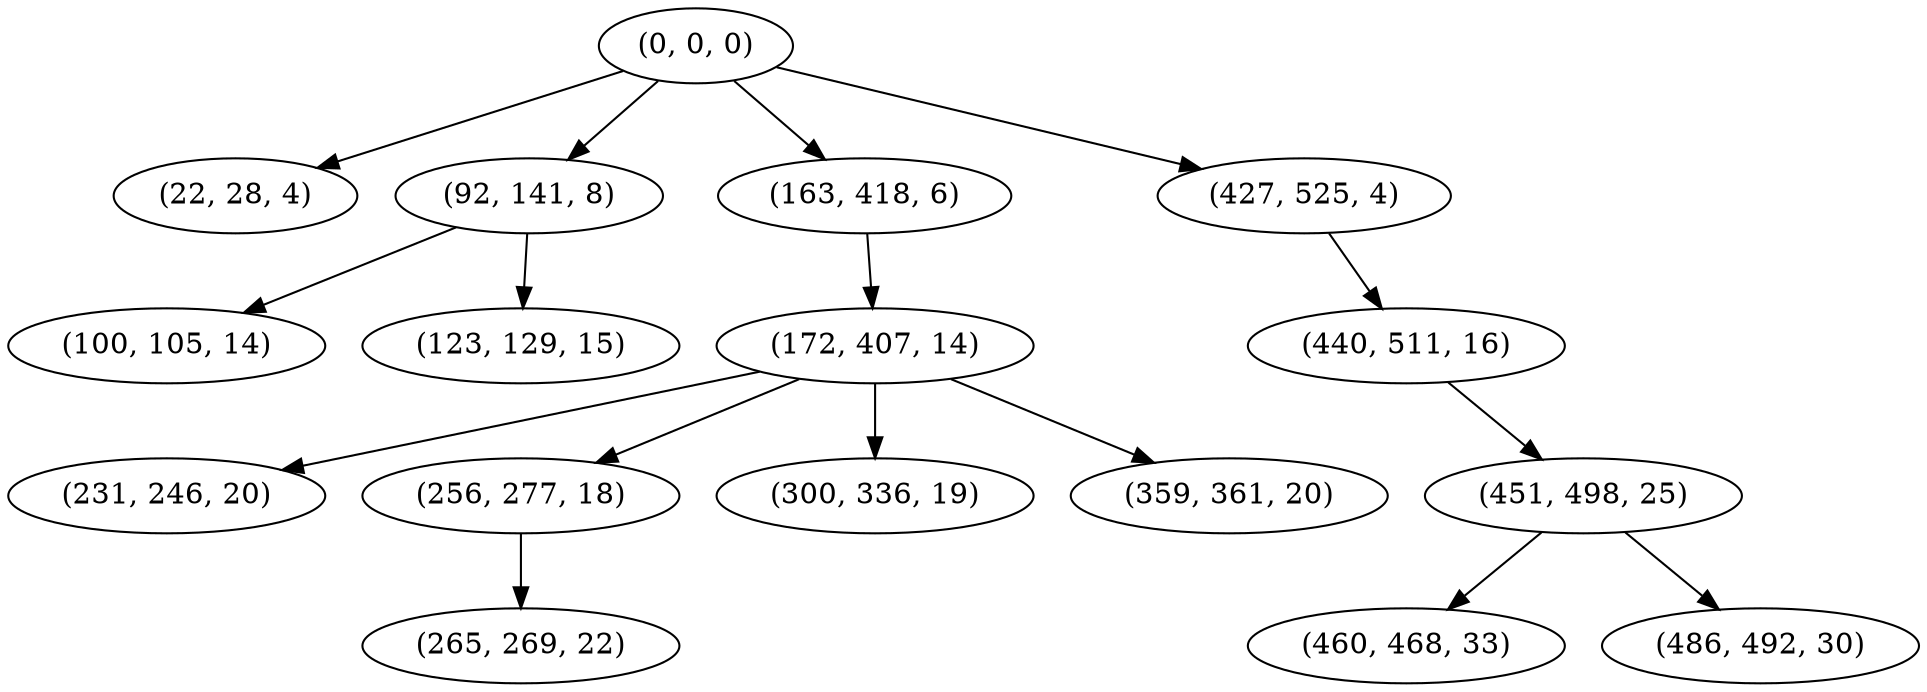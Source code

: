 digraph tree {
    "(0, 0, 0)";
    "(22, 28, 4)";
    "(92, 141, 8)";
    "(100, 105, 14)";
    "(123, 129, 15)";
    "(163, 418, 6)";
    "(172, 407, 14)";
    "(231, 246, 20)";
    "(256, 277, 18)";
    "(265, 269, 22)";
    "(300, 336, 19)";
    "(359, 361, 20)";
    "(427, 525, 4)";
    "(440, 511, 16)";
    "(451, 498, 25)";
    "(460, 468, 33)";
    "(486, 492, 30)";
    "(0, 0, 0)" -> "(22, 28, 4)";
    "(0, 0, 0)" -> "(92, 141, 8)";
    "(0, 0, 0)" -> "(163, 418, 6)";
    "(0, 0, 0)" -> "(427, 525, 4)";
    "(92, 141, 8)" -> "(100, 105, 14)";
    "(92, 141, 8)" -> "(123, 129, 15)";
    "(163, 418, 6)" -> "(172, 407, 14)";
    "(172, 407, 14)" -> "(231, 246, 20)";
    "(172, 407, 14)" -> "(256, 277, 18)";
    "(172, 407, 14)" -> "(300, 336, 19)";
    "(172, 407, 14)" -> "(359, 361, 20)";
    "(256, 277, 18)" -> "(265, 269, 22)";
    "(427, 525, 4)" -> "(440, 511, 16)";
    "(440, 511, 16)" -> "(451, 498, 25)";
    "(451, 498, 25)" -> "(460, 468, 33)";
    "(451, 498, 25)" -> "(486, 492, 30)";
}
